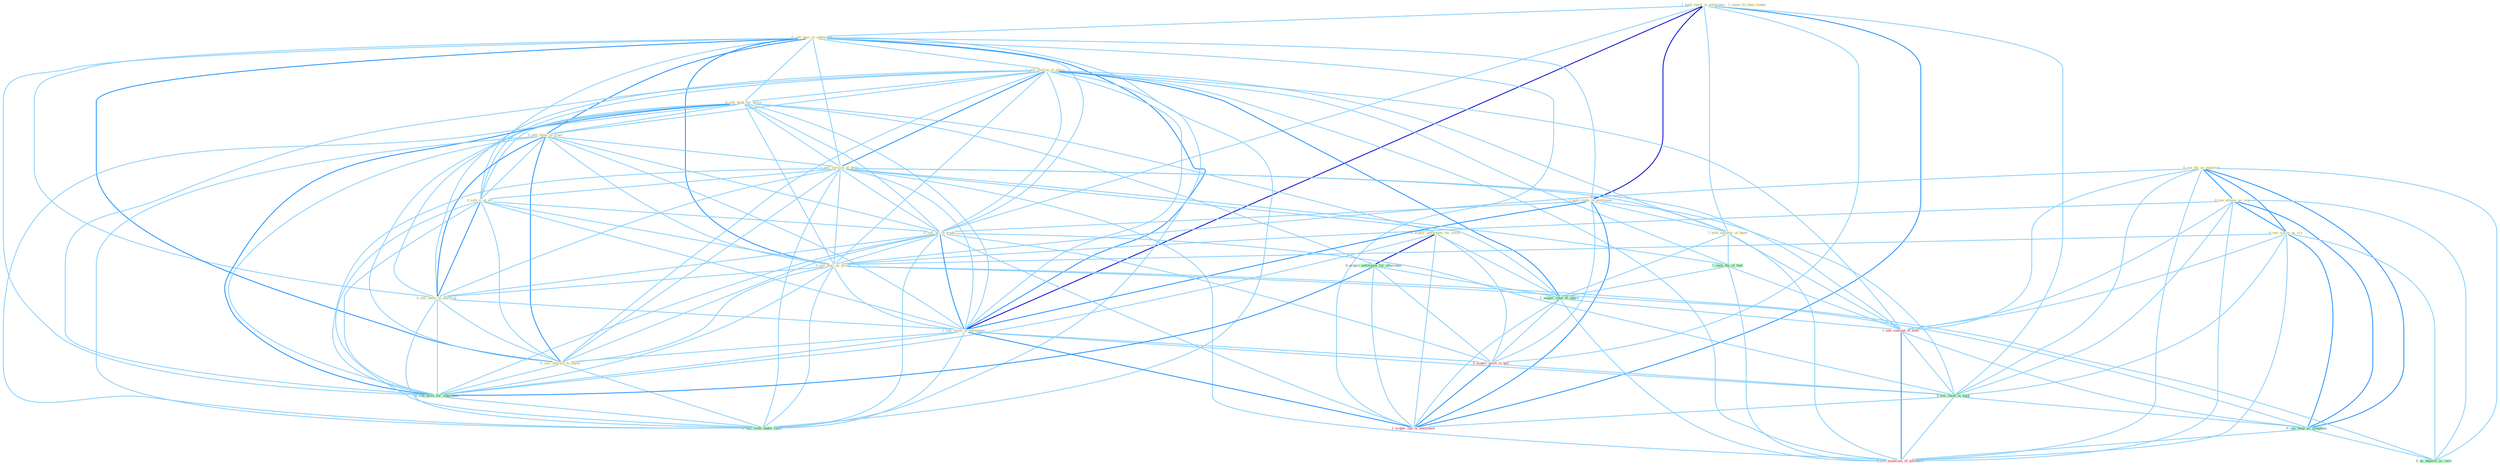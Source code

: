 Graph G{ 
    node
    [shape=polygon,style=filled,width=.5,height=.06,color="#BDFCC9",fixedsize=true,fontsize=4,
    fontcolor="#2f4f4f"];
    {node
    [color="#ffffe0", fontcolor="#8b7d6b"] "1_hold_stock_in_entitynam " "0_sell_busi_to_entitynam " "1_sell_million_of_share " "1_seem_fit_than_leader " "0_sell_bank_for_price " "0_see_thi_as_opportun " "0_see_allianc_as_wai " "0_acquir_entitynam_for_stock " "1_hold_stake_in_entitynam " "0_see_vision_as_cry " "0_sell_them_to_trust " "1_sell_version_of_devic " "0_sell_it_at_all " "0_sell_all_in_trade " "0_sell_busi_as_group " "0_sell_them_at_mark-up " "1_sell_stock_in_entitynam " "1_hold_smatter_of_bond " "0_sell_interest_to_buyer "}
{node [color="#fff0f5", fontcolor="#b22222"] "0_acquir_posit_in_bid " "1_see_concept_of_both " "1_acquir_lab_in_entitynam " "1_see_modicum_of_normalci "}
edge [color="#B0E2FF"];

	"1_hold_stock_in_entitynam " -- "0_sell_busi_to_entitynam " [w="1", color="#87cefa" ];
	"1_hold_stock_in_entitynam " -- "1_hold_stake_in_entitynam " [w="3", color="#0000cd" , len=0.6];
	"1_hold_stock_in_entitynam " -- "0_sell_all_in_trade " [w="1", color="#87cefa" ];
	"1_hold_stock_in_entitynam " -- "1_sell_stock_in_entitynam " [w="3", color="#0000cd" , len=0.6];
	"1_hold_stock_in_entitynam " -- "1_hold_smatter_of_bond " [w="1", color="#87cefa" ];
	"1_hold_stock_in_entitynam " -- "0_acquir_posit_in_bid " [w="1", color="#87cefa" ];
	"1_hold_stock_in_entitynam " -- "0_see_chief_in_futur " [w="1", color="#87cefa" ];
	"1_hold_stock_in_entitynam " -- "1_acquir_lab_in_entitynam " [w="2", color="#1e90ff" , len=0.8];
	"0_sell_busi_to_entitynam " -- "1_sell_million_of_share " [w="1", color="#87cefa" ];
	"0_sell_busi_to_entitynam " -- "0_sell_bank_for_price " [w="1", color="#87cefa" ];
	"0_sell_busi_to_entitynam " -- "1_hold_stake_in_entitynam " [w="1", color="#87cefa" ];
	"0_sell_busi_to_entitynam " -- "0_sell_them_to_trust " [w="2", color="#1e90ff" , len=0.8];
	"0_sell_busi_to_entitynam " -- "1_sell_version_of_devic " [w="1", color="#87cefa" ];
	"0_sell_busi_to_entitynam " -- "0_sell_it_at_all " [w="1", color="#87cefa" ];
	"0_sell_busi_to_entitynam " -- "0_sell_all_in_trade " [w="1", color="#87cefa" ];
	"0_sell_busi_to_entitynam " -- "0_sell_busi_as_group " [w="2", color="#1e90ff" , len=0.8];
	"0_sell_busi_to_entitynam " -- "0_sell_them_at_mark-up " [w="1", color="#87cefa" ];
	"0_sell_busi_to_entitynam " -- "1_sell_stock_in_entitynam " [w="2", color="#1e90ff" , len=0.8];
	"0_sell_busi_to_entitynam " -- "0_sell_interest_to_buyer " [w="2", color="#1e90ff" , len=0.8];
	"0_sell_busi_to_entitynam " -- "0_sell_divis_for_othernum " [w="1", color="#87cefa" ];
	"0_sell_busi_to_entitynam " -- "0_sell_cloth_under_label " [w="1", color="#87cefa" ];
	"0_sell_busi_to_entitynam " -- "1_acquir_lab_in_entitynam " [w="1", color="#87cefa" ];
	"1_sell_million_of_share " -- "0_sell_bank_for_price " [w="1", color="#87cefa" ];
	"1_sell_million_of_share " -- "0_sell_them_to_trust " [w="1", color="#87cefa" ];
	"1_sell_million_of_share " -- "1_sell_version_of_devic " [w="2", color="#1e90ff" , len=0.8];
	"1_sell_million_of_share " -- "0_sell_it_at_all " [w="1", color="#87cefa" ];
	"1_sell_million_of_share " -- "0_sell_all_in_trade " [w="1", color="#87cefa" ];
	"1_sell_million_of_share " -- "0_sell_busi_as_group " [w="1", color="#87cefa" ];
	"1_sell_million_of_share " -- "0_sell_them_at_mark-up " [w="1", color="#87cefa" ];
	"1_sell_million_of_share " -- "1_sell_stock_in_entitynam " [w="1", color="#87cefa" ];
	"1_sell_million_of_share " -- "1_hold_smatter_of_bond " [w="1", color="#87cefa" ];
	"1_sell_million_of_share " -- "0_sell_interest_to_buyer " [w="1", color="#87cefa" ];
	"1_sell_million_of_share " -- "1_seen_the_of_that " [w="1", color="#87cefa" ];
	"1_sell_million_of_share " -- "0_sell_divis_for_othernum " [w="1", color="#87cefa" ];
	"1_sell_million_of_share " -- "1_acquir_total_of_share " [w="2", color="#1e90ff" , len=0.8];
	"1_sell_million_of_share " -- "0_sell_cloth_under_label " [w="1", color="#87cefa" ];
	"1_sell_million_of_share " -- "1_see_concept_of_both " [w="1", color="#87cefa" ];
	"1_sell_million_of_share " -- "1_see_modicum_of_normalci " [w="1", color="#87cefa" ];
	"0_sell_bank_for_price " -- "0_acquir_entitynam_for_stock " [w="1", color="#87cefa" ];
	"0_sell_bank_for_price " -- "0_sell_them_to_trust " [w="1", color="#87cefa" ];
	"0_sell_bank_for_price " -- "1_sell_version_of_devic " [w="1", color="#87cefa" ];
	"0_sell_bank_for_price " -- "0_sell_it_at_all " [w="1", color="#87cefa" ];
	"0_sell_bank_for_price " -- "0_sell_all_in_trade " [w="1", color="#87cefa" ];
	"0_sell_bank_for_price " -- "0_sell_busi_as_group " [w="1", color="#87cefa" ];
	"0_sell_bank_for_price " -- "0_sell_them_at_mark-up " [w="1", color="#87cefa" ];
	"0_sell_bank_for_price " -- "1_sell_stock_in_entitynam " [w="1", color="#87cefa" ];
	"0_sell_bank_for_price " -- "0_sell_interest_to_buyer " [w="1", color="#87cefa" ];
	"0_sell_bank_for_price " -- "0_acquir_entitynam_for_othernum " [w="1", color="#87cefa" ];
	"0_sell_bank_for_price " -- "0_sell_divis_for_othernum " [w="2", color="#1e90ff" , len=0.8];
	"0_sell_bank_for_price " -- "0_sell_cloth_under_label " [w="1", color="#87cefa" ];
	"0_see_thi_as_opportun " -- "0_see_allianc_as_wai " [w="2", color="#1e90ff" , len=0.8];
	"0_see_thi_as_opportun " -- "0_see_vision_as_cry " [w="2", color="#1e90ff" , len=0.8];
	"0_see_thi_as_opportun " -- "0_sell_busi_as_group " [w="1", color="#87cefa" ];
	"0_see_thi_as_opportun " -- "1_see_concept_of_both " [w="1", color="#87cefa" ];
	"0_see_thi_as_opportun " -- "0_see_chief_in_futur " [w="1", color="#87cefa" ];
	"0_see_thi_as_opportun " -- "0_see_shop_as_symptom " [w="2", color="#1e90ff" , len=0.8];
	"0_see_thi_as_opportun " -- "0_us_deposit_as_cach " [w="1", color="#87cefa" ];
	"0_see_thi_as_opportun " -- "1_see_modicum_of_normalci " [w="1", color="#87cefa" ];
	"0_see_allianc_as_wai " -- "0_see_vision_as_cry " [w="2", color="#1e90ff" , len=0.8];
	"0_see_allianc_as_wai " -- "0_sell_busi_as_group " [w="1", color="#87cefa" ];
	"0_see_allianc_as_wai " -- "1_see_concept_of_both " [w="1", color="#87cefa" ];
	"0_see_allianc_as_wai " -- "0_see_chief_in_futur " [w="1", color="#87cefa" ];
	"0_see_allianc_as_wai " -- "0_see_shop_as_symptom " [w="2", color="#1e90ff" , len=0.8];
	"0_see_allianc_as_wai " -- "0_us_deposit_as_cach " [w="1", color="#87cefa" ];
	"0_see_allianc_as_wai " -- "1_see_modicum_of_normalci " [w="1", color="#87cefa" ];
	"0_acquir_entitynam_for_stock " -- "0_acquir_entitynam_for_othernum " [w="3", color="#0000cd" , len=0.6];
	"0_acquir_entitynam_for_stock " -- "0_sell_divis_for_othernum " [w="1", color="#87cefa" ];
	"0_acquir_entitynam_for_stock " -- "1_acquir_total_of_share " [w="1", color="#87cefa" ];
	"0_acquir_entitynam_for_stock " -- "0_acquir_posit_in_bid " [w="1", color="#87cefa" ];
	"0_acquir_entitynam_for_stock " -- "1_acquir_lab_in_entitynam " [w="1", color="#87cefa" ];
	"1_hold_stake_in_entitynam " -- "0_sell_all_in_trade " [w="1", color="#87cefa" ];
	"1_hold_stake_in_entitynam " -- "1_sell_stock_in_entitynam " [w="2", color="#1e90ff" , len=0.8];
	"1_hold_stake_in_entitynam " -- "1_hold_smatter_of_bond " [w="1", color="#87cefa" ];
	"1_hold_stake_in_entitynam " -- "0_acquir_posit_in_bid " [w="1", color="#87cefa" ];
	"1_hold_stake_in_entitynam " -- "0_see_chief_in_futur " [w="1", color="#87cefa" ];
	"1_hold_stake_in_entitynam " -- "1_acquir_lab_in_entitynam " [w="2", color="#1e90ff" , len=0.8];
	"0_see_vision_as_cry " -- "0_sell_busi_as_group " [w="1", color="#87cefa" ];
	"0_see_vision_as_cry " -- "1_see_concept_of_both " [w="1", color="#87cefa" ];
	"0_see_vision_as_cry " -- "0_see_chief_in_futur " [w="1", color="#87cefa" ];
	"0_see_vision_as_cry " -- "0_see_shop_as_symptom " [w="2", color="#1e90ff" , len=0.8];
	"0_see_vision_as_cry " -- "0_us_deposit_as_cach " [w="1", color="#87cefa" ];
	"0_see_vision_as_cry " -- "1_see_modicum_of_normalci " [w="1", color="#87cefa" ];
	"0_sell_them_to_trust " -- "1_sell_version_of_devic " [w="1", color="#87cefa" ];
	"0_sell_them_to_trust " -- "0_sell_it_at_all " [w="1", color="#87cefa" ];
	"0_sell_them_to_trust " -- "0_sell_all_in_trade " [w="1", color="#87cefa" ];
	"0_sell_them_to_trust " -- "0_sell_busi_as_group " [w="1", color="#87cefa" ];
	"0_sell_them_to_trust " -- "0_sell_them_at_mark-up " [w="2", color="#1e90ff" , len=0.8];
	"0_sell_them_to_trust " -- "1_sell_stock_in_entitynam " [w="1", color="#87cefa" ];
	"0_sell_them_to_trust " -- "0_sell_interest_to_buyer " [w="2", color="#1e90ff" , len=0.8];
	"0_sell_them_to_trust " -- "0_sell_divis_for_othernum " [w="1", color="#87cefa" ];
	"0_sell_them_to_trust " -- "0_sell_cloth_under_label " [w="1", color="#87cefa" ];
	"1_sell_version_of_devic " -- "0_sell_it_at_all " [w="1", color="#87cefa" ];
	"1_sell_version_of_devic " -- "0_sell_all_in_trade " [w="1", color="#87cefa" ];
	"1_sell_version_of_devic " -- "0_sell_busi_as_group " [w="1", color="#87cefa" ];
	"1_sell_version_of_devic " -- "0_sell_them_at_mark-up " [w="1", color="#87cefa" ];
	"1_sell_version_of_devic " -- "1_sell_stock_in_entitynam " [w="1", color="#87cefa" ];
	"1_sell_version_of_devic " -- "1_hold_smatter_of_bond " [w="1", color="#87cefa" ];
	"1_sell_version_of_devic " -- "0_sell_interest_to_buyer " [w="1", color="#87cefa" ];
	"1_sell_version_of_devic " -- "1_seen_the_of_that " [w="1", color="#87cefa" ];
	"1_sell_version_of_devic " -- "0_sell_divis_for_othernum " [w="1", color="#87cefa" ];
	"1_sell_version_of_devic " -- "1_acquir_total_of_share " [w="1", color="#87cefa" ];
	"1_sell_version_of_devic " -- "0_sell_cloth_under_label " [w="1", color="#87cefa" ];
	"1_sell_version_of_devic " -- "1_see_concept_of_both " [w="1", color="#87cefa" ];
	"1_sell_version_of_devic " -- "1_see_modicum_of_normalci " [w="1", color="#87cefa" ];
	"0_sell_it_at_all " -- "0_sell_all_in_trade " [w="1", color="#87cefa" ];
	"0_sell_it_at_all " -- "0_sell_busi_as_group " [w="1", color="#87cefa" ];
	"0_sell_it_at_all " -- "0_sell_them_at_mark-up " [w="2", color="#1e90ff" , len=0.8];
	"0_sell_it_at_all " -- "1_sell_stock_in_entitynam " [w="1", color="#87cefa" ];
	"0_sell_it_at_all " -- "0_sell_interest_to_buyer " [w="1", color="#87cefa" ];
	"0_sell_it_at_all " -- "0_sell_divis_for_othernum " [w="1", color="#87cefa" ];
	"0_sell_it_at_all " -- "0_sell_cloth_under_label " [w="1", color="#87cefa" ];
	"0_sell_all_in_trade " -- "0_sell_busi_as_group " [w="1", color="#87cefa" ];
	"0_sell_all_in_trade " -- "0_sell_them_at_mark-up " [w="1", color="#87cefa" ];
	"0_sell_all_in_trade " -- "1_sell_stock_in_entitynam " [w="2", color="#1e90ff" , len=0.8];
	"0_sell_all_in_trade " -- "0_sell_interest_to_buyer " [w="1", color="#87cefa" ];
	"0_sell_all_in_trade " -- "0_sell_divis_for_othernum " [w="1", color="#87cefa" ];
	"0_sell_all_in_trade " -- "0_sell_cloth_under_label " [w="1", color="#87cefa" ];
	"0_sell_all_in_trade " -- "0_acquir_posit_in_bid " [w="1", color="#87cefa" ];
	"0_sell_all_in_trade " -- "0_see_chief_in_futur " [w="1", color="#87cefa" ];
	"0_sell_all_in_trade " -- "1_acquir_lab_in_entitynam " [w="1", color="#87cefa" ];
	"0_sell_busi_as_group " -- "0_sell_them_at_mark-up " [w="1", color="#87cefa" ];
	"0_sell_busi_as_group " -- "1_sell_stock_in_entitynam " [w="1", color="#87cefa" ];
	"0_sell_busi_as_group " -- "0_sell_interest_to_buyer " [w="1", color="#87cefa" ];
	"0_sell_busi_as_group " -- "0_sell_divis_for_othernum " [w="1", color="#87cefa" ];
	"0_sell_busi_as_group " -- "0_sell_cloth_under_label " [w="1", color="#87cefa" ];
	"0_sell_busi_as_group " -- "0_see_shop_as_symptom " [w="1", color="#87cefa" ];
	"0_sell_busi_as_group " -- "0_us_deposit_as_cach " [w="1", color="#87cefa" ];
	"0_sell_them_at_mark-up " -- "1_sell_stock_in_entitynam " [w="1", color="#87cefa" ];
	"0_sell_them_at_mark-up " -- "0_sell_interest_to_buyer " [w="1", color="#87cefa" ];
	"0_sell_them_at_mark-up " -- "0_sell_divis_for_othernum " [w="1", color="#87cefa" ];
	"0_sell_them_at_mark-up " -- "0_sell_cloth_under_label " [w="1", color="#87cefa" ];
	"1_sell_stock_in_entitynam " -- "0_sell_interest_to_buyer " [w="1", color="#87cefa" ];
	"1_sell_stock_in_entitynam " -- "0_sell_divis_for_othernum " [w="1", color="#87cefa" ];
	"1_sell_stock_in_entitynam " -- "0_sell_cloth_under_label " [w="1", color="#87cefa" ];
	"1_sell_stock_in_entitynam " -- "0_acquir_posit_in_bid " [w="1", color="#87cefa" ];
	"1_sell_stock_in_entitynam " -- "0_see_chief_in_futur " [w="1", color="#87cefa" ];
	"1_sell_stock_in_entitynam " -- "1_acquir_lab_in_entitynam " [w="2", color="#1e90ff" , len=0.8];
	"1_hold_smatter_of_bond " -- "1_seen_the_of_that " [w="1", color="#87cefa" ];
	"1_hold_smatter_of_bond " -- "1_acquir_total_of_share " [w="1", color="#87cefa" ];
	"1_hold_smatter_of_bond " -- "1_see_concept_of_both " [w="1", color="#87cefa" ];
	"1_hold_smatter_of_bond " -- "1_see_modicum_of_normalci " [w="1", color="#87cefa" ];
	"0_sell_interest_to_buyer " -- "0_sell_divis_for_othernum " [w="1", color="#87cefa" ];
	"0_sell_interest_to_buyer " -- "0_sell_cloth_under_label " [w="1", color="#87cefa" ];
	"0_acquir_entitynam_for_othernum " -- "0_sell_divis_for_othernum " [w="2", color="#1e90ff" , len=0.8];
	"0_acquir_entitynam_for_othernum " -- "1_acquir_total_of_share " [w="1", color="#87cefa" ];
	"0_acquir_entitynam_for_othernum " -- "0_acquir_posit_in_bid " [w="1", color="#87cefa" ];
	"0_acquir_entitynam_for_othernum " -- "1_acquir_lab_in_entitynam " [w="1", color="#87cefa" ];
	"1_seen_the_of_that " -- "1_acquir_total_of_share " [w="1", color="#87cefa" ];
	"1_seen_the_of_that " -- "1_see_concept_of_both " [w="1", color="#87cefa" ];
	"1_seen_the_of_that " -- "1_see_modicum_of_normalci " [w="1", color="#87cefa" ];
	"0_sell_divis_for_othernum " -- "0_sell_cloth_under_label " [w="1", color="#87cefa" ];
	"1_acquir_total_of_share " -- "0_acquir_posit_in_bid " [w="1", color="#87cefa" ];
	"1_acquir_total_of_share " -- "1_see_concept_of_both " [w="1", color="#87cefa" ];
	"1_acquir_total_of_share " -- "1_acquir_lab_in_entitynam " [w="1", color="#87cefa" ];
	"1_acquir_total_of_share " -- "1_see_modicum_of_normalci " [w="1", color="#87cefa" ];
	"0_acquir_posit_in_bid " -- "0_see_chief_in_futur " [w="1", color="#87cefa" ];
	"0_acquir_posit_in_bid " -- "1_acquir_lab_in_entitynam " [w="2", color="#1e90ff" , len=0.8];
	"1_see_concept_of_both " -- "0_see_chief_in_futur " [w="1", color="#87cefa" ];
	"1_see_concept_of_both " -- "0_see_shop_as_symptom " [w="1", color="#87cefa" ];
	"1_see_concept_of_both " -- "1_see_modicum_of_normalci " [w="2", color="#1e90ff" , len=0.8];
	"0_see_chief_in_futur " -- "0_see_shop_as_symptom " [w="1", color="#87cefa" ];
	"0_see_chief_in_futur " -- "1_acquir_lab_in_entitynam " [w="1", color="#87cefa" ];
	"0_see_chief_in_futur " -- "1_see_modicum_of_normalci " [w="1", color="#87cefa" ];
	"0_see_shop_as_symptom " -- "0_us_deposit_as_cach " [w="1", color="#87cefa" ];
	"0_see_shop_as_symptom " -- "1_see_modicum_of_normalci " [w="1", color="#87cefa" ];
}